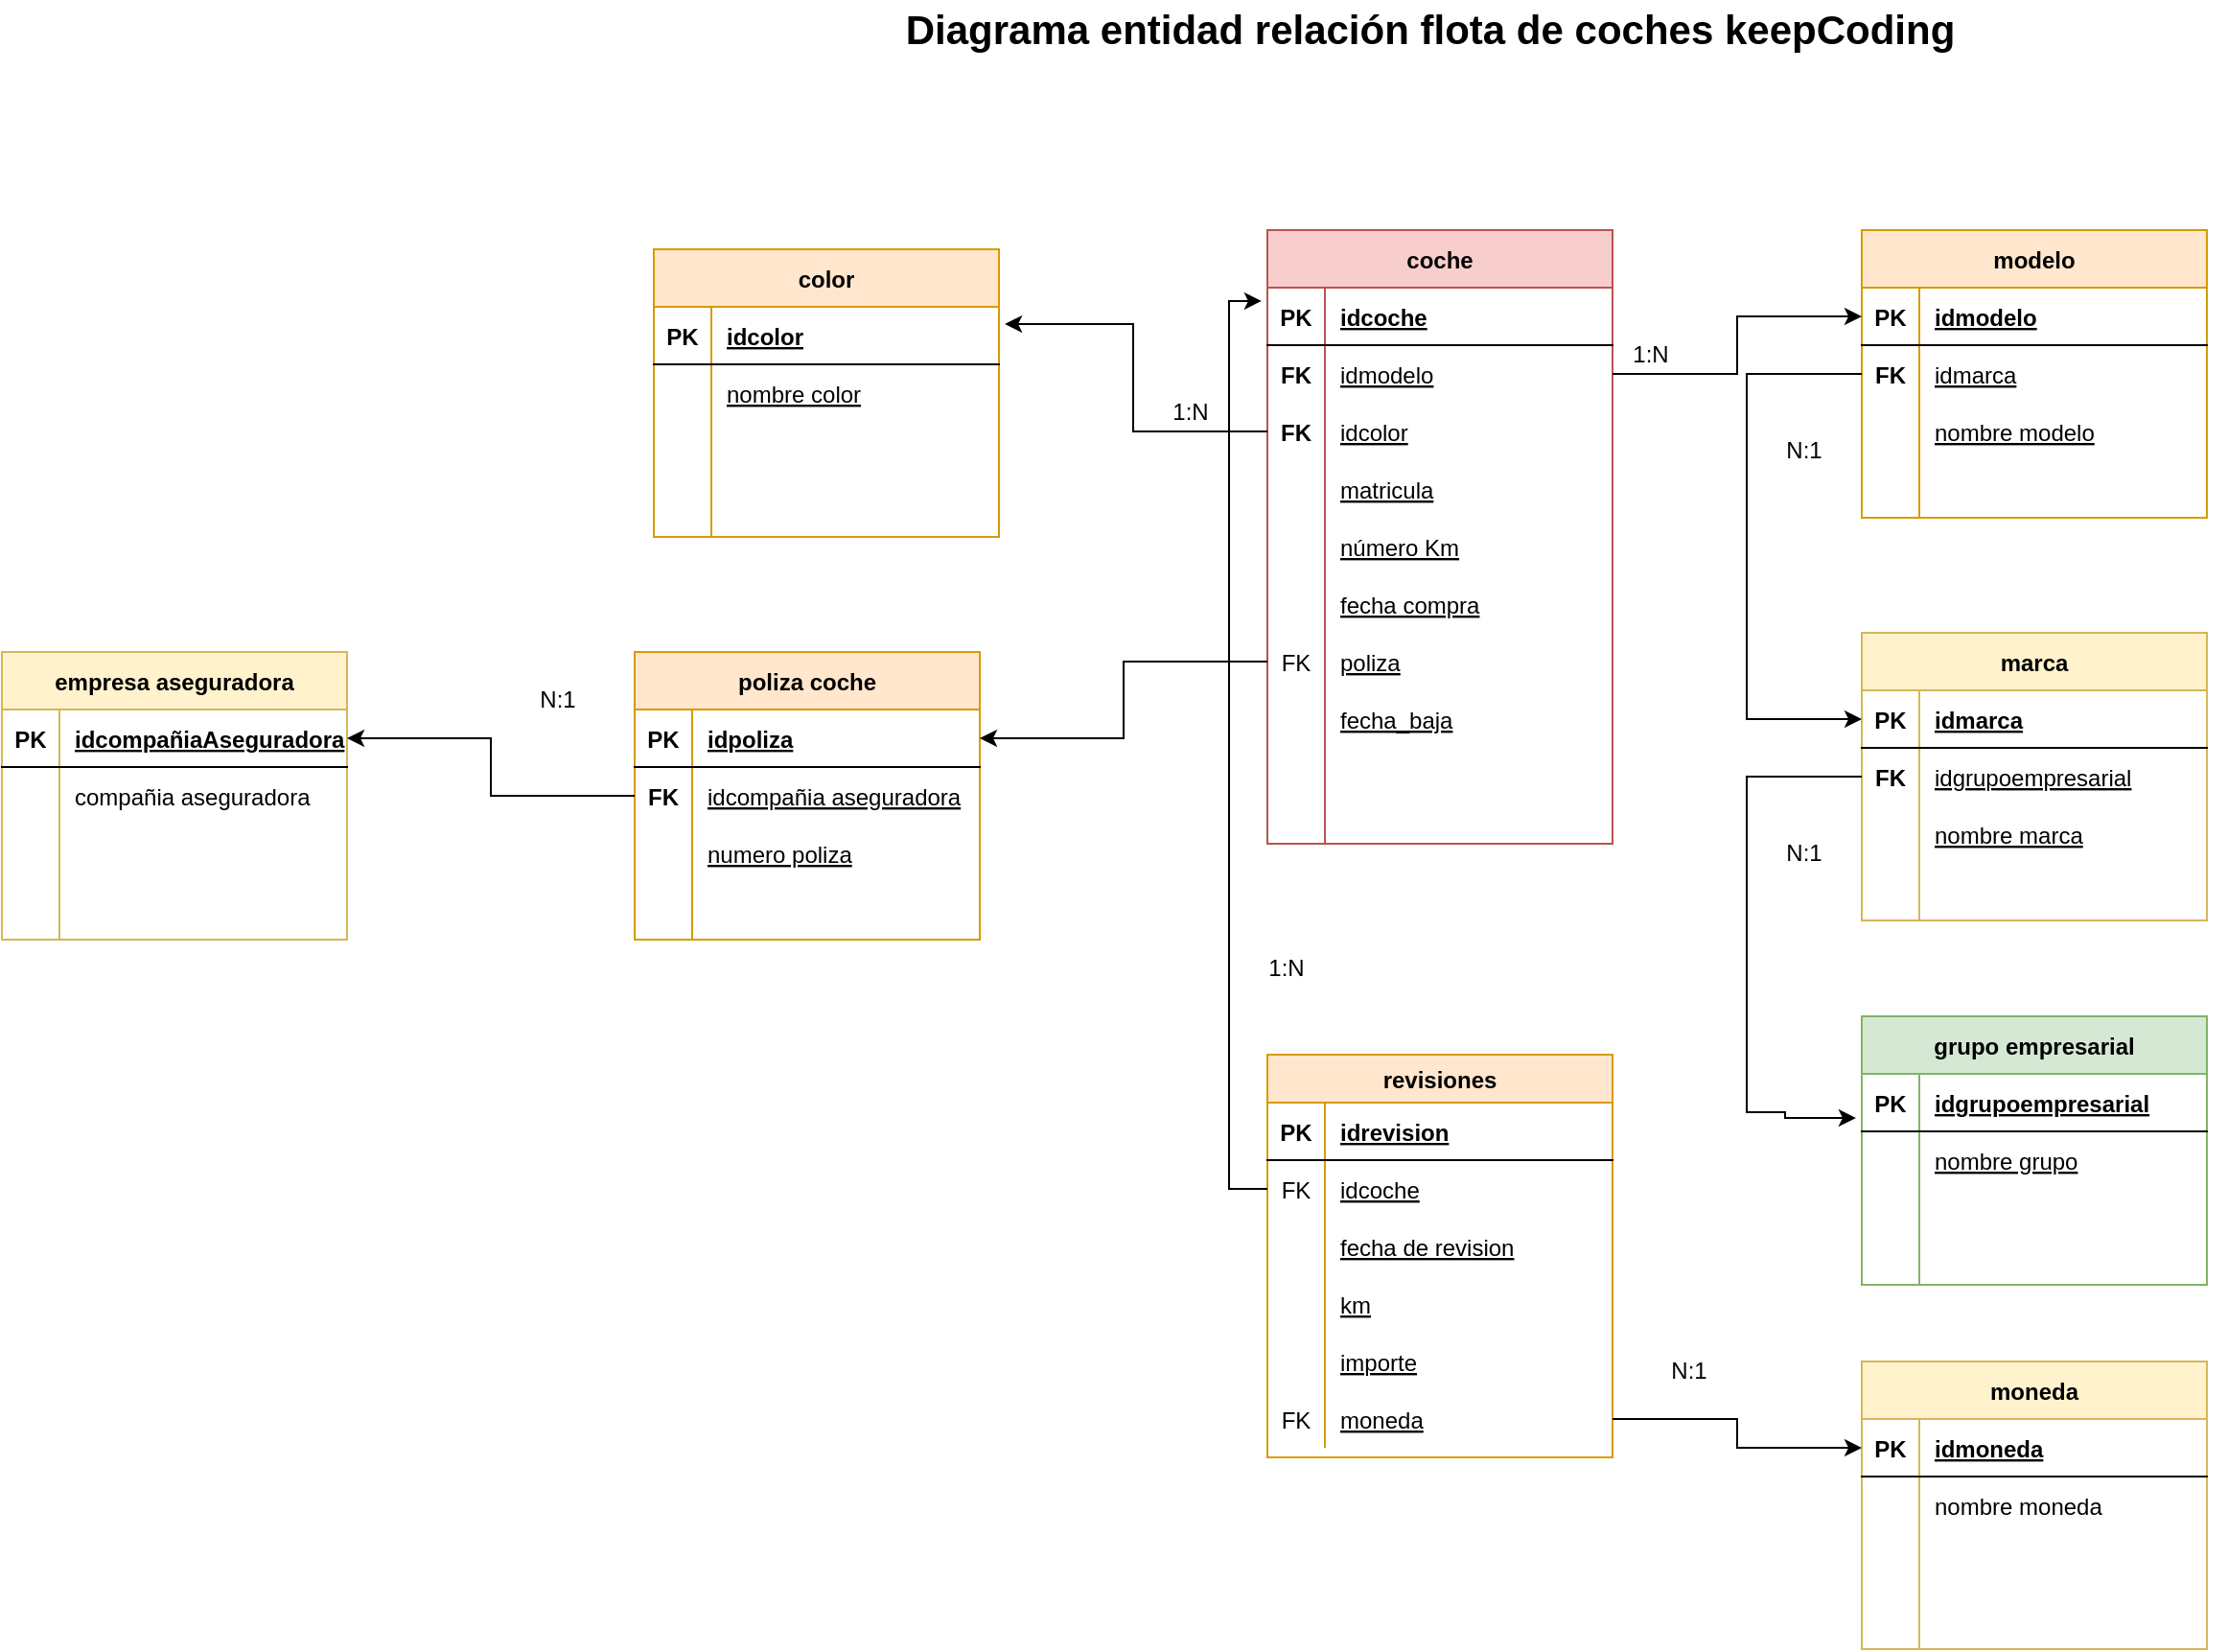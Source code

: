 <mxfile version="20.8.10" type="device"><diagram id="R2lEEEUBdFMjLlhIrx00" name="Page-1"><mxGraphModel dx="1804" dy="727" grid="1" gridSize="10" guides="1" tooltips="1" connect="1" arrows="1" fold="1" page="1" pageScale="1" pageWidth="850" pageHeight="1100" math="0" shadow="0" extFonts="Permanent Marker^https://fonts.googleapis.com/css?family=Permanent+Marker"><root><mxCell id="0"/><mxCell id="1" parent="0"/><mxCell id="H_8fQl9cEhCET1J8Y2cy-1" value="coche" style="shape=table;startSize=30;container=1;collapsible=1;childLayout=tableLayout;fixedRows=1;rowLines=0;fontStyle=1;align=center;resizeLast=1;fillColor=#f8cecc;strokeColor=#b85450;" parent="1" vertex="1"><mxGeometry x="190" y="310" width="180" height="320" as="geometry"/></mxCell><mxCell id="H_8fQl9cEhCET1J8Y2cy-2" value="" style="shape=tableRow;horizontal=0;startSize=0;swimlaneHead=0;swimlaneBody=0;fillColor=none;collapsible=0;dropTarget=0;points=[[0,0.5],[1,0.5]];portConstraint=eastwest;top=0;left=0;right=0;bottom=1;" parent="H_8fQl9cEhCET1J8Y2cy-1" vertex="1"><mxGeometry y="30" width="180" height="30" as="geometry"/></mxCell><mxCell id="H_8fQl9cEhCET1J8Y2cy-3" value="PK" style="shape=partialRectangle;connectable=0;fillColor=none;top=0;left=0;bottom=0;right=0;fontStyle=1;overflow=hidden;" parent="H_8fQl9cEhCET1J8Y2cy-2" vertex="1"><mxGeometry width="30" height="30" as="geometry"><mxRectangle width="30" height="30" as="alternateBounds"/></mxGeometry></mxCell><mxCell id="H_8fQl9cEhCET1J8Y2cy-4" value="idcoche" style="shape=partialRectangle;connectable=0;fillColor=none;top=0;left=0;bottom=0;right=0;align=left;spacingLeft=6;fontStyle=5;overflow=hidden;" parent="H_8fQl9cEhCET1J8Y2cy-2" vertex="1"><mxGeometry x="30" width="150" height="30" as="geometry"><mxRectangle width="150" height="30" as="alternateBounds"/></mxGeometry></mxCell><mxCell id="H_8fQl9cEhCET1J8Y2cy-5" value="" style="shape=tableRow;horizontal=0;startSize=0;swimlaneHead=0;swimlaneBody=0;fillColor=none;collapsible=0;dropTarget=0;points=[[0,0.5],[1,0.5]];portConstraint=eastwest;top=0;left=0;right=0;bottom=0;" parent="H_8fQl9cEhCET1J8Y2cy-1" vertex="1"><mxGeometry y="60" width="180" height="30" as="geometry"/></mxCell><mxCell id="H_8fQl9cEhCET1J8Y2cy-6" value="FK" style="shape=partialRectangle;connectable=0;fillColor=none;top=0;left=0;bottom=0;right=0;editable=1;overflow=hidden;fontStyle=1" parent="H_8fQl9cEhCET1J8Y2cy-5" vertex="1"><mxGeometry width="30" height="30" as="geometry"><mxRectangle width="30" height="30" as="alternateBounds"/></mxGeometry></mxCell><mxCell id="H_8fQl9cEhCET1J8Y2cy-7" value="idmodelo" style="shape=partialRectangle;connectable=0;fillColor=none;top=0;left=0;bottom=0;right=0;align=left;spacingLeft=6;overflow=hidden;fontStyle=4" parent="H_8fQl9cEhCET1J8Y2cy-5" vertex="1"><mxGeometry x="30" width="150" height="30" as="geometry"><mxRectangle width="150" height="30" as="alternateBounds"/></mxGeometry></mxCell><mxCell id="H_8fQl9cEhCET1J8Y2cy-8" value="" style="shape=tableRow;horizontal=0;startSize=0;swimlaneHead=0;swimlaneBody=0;fillColor=none;collapsible=0;dropTarget=0;points=[[0,0.5],[1,0.5]];portConstraint=eastwest;top=0;left=0;right=0;bottom=0;" parent="H_8fQl9cEhCET1J8Y2cy-1" vertex="1"><mxGeometry y="90" width="180" height="30" as="geometry"/></mxCell><mxCell id="H_8fQl9cEhCET1J8Y2cy-9" value="FK" style="shape=partialRectangle;connectable=0;fillColor=none;top=0;left=0;bottom=0;right=0;editable=1;overflow=hidden;fontStyle=1" parent="H_8fQl9cEhCET1J8Y2cy-8" vertex="1"><mxGeometry width="30" height="30" as="geometry"><mxRectangle width="30" height="30" as="alternateBounds"/></mxGeometry></mxCell><mxCell id="H_8fQl9cEhCET1J8Y2cy-10" value="idcolor" style="shape=partialRectangle;connectable=0;fillColor=none;top=0;left=0;bottom=0;right=0;align=left;spacingLeft=6;overflow=hidden;fontStyle=4" parent="H_8fQl9cEhCET1J8Y2cy-8" vertex="1"><mxGeometry x="30" width="150" height="30" as="geometry"><mxRectangle width="150" height="30" as="alternateBounds"/></mxGeometry></mxCell><mxCell id="H_8fQl9cEhCET1J8Y2cy-11" value="" style="shape=tableRow;horizontal=0;startSize=0;swimlaneHead=0;swimlaneBody=0;fillColor=none;collapsible=0;dropTarget=0;points=[[0,0.5],[1,0.5]];portConstraint=eastwest;top=0;left=0;right=0;bottom=0;" parent="H_8fQl9cEhCET1J8Y2cy-1" vertex="1"><mxGeometry y="120" width="180" height="30" as="geometry"/></mxCell><mxCell id="H_8fQl9cEhCET1J8Y2cy-12" value="" style="shape=partialRectangle;connectable=0;fillColor=none;top=0;left=0;bottom=0;right=0;editable=1;overflow=hidden;" parent="H_8fQl9cEhCET1J8Y2cy-11" vertex="1"><mxGeometry width="30" height="30" as="geometry"><mxRectangle width="30" height="30" as="alternateBounds"/></mxGeometry></mxCell><mxCell id="H_8fQl9cEhCET1J8Y2cy-13" value="matricula" style="shape=partialRectangle;connectable=0;fillColor=none;top=0;left=0;bottom=0;right=0;align=left;spacingLeft=6;overflow=hidden;fontStyle=4" parent="H_8fQl9cEhCET1J8Y2cy-11" vertex="1"><mxGeometry x="30" width="150" height="30" as="geometry"><mxRectangle width="150" height="30" as="alternateBounds"/></mxGeometry></mxCell><mxCell id="H_8fQl9cEhCET1J8Y2cy-14" value="" style="shape=tableRow;horizontal=0;startSize=0;swimlaneHead=0;swimlaneBody=0;fillColor=none;collapsible=0;dropTarget=0;points=[[0,0.5],[1,0.5]];portConstraint=eastwest;top=0;left=0;right=0;bottom=0;" parent="H_8fQl9cEhCET1J8Y2cy-1" vertex="1"><mxGeometry y="150" width="180" height="30" as="geometry"/></mxCell><mxCell id="H_8fQl9cEhCET1J8Y2cy-15" value="" style="shape=partialRectangle;connectable=0;fillColor=none;top=0;left=0;bottom=0;right=0;editable=1;overflow=hidden;fontStyle=1" parent="H_8fQl9cEhCET1J8Y2cy-14" vertex="1"><mxGeometry width="30" height="30" as="geometry"><mxRectangle width="30" height="30" as="alternateBounds"/></mxGeometry></mxCell><mxCell id="H_8fQl9cEhCET1J8Y2cy-16" value="número Km" style="shape=partialRectangle;connectable=0;fillColor=none;top=0;left=0;bottom=0;right=0;align=left;spacingLeft=6;overflow=hidden;fontStyle=4" parent="H_8fQl9cEhCET1J8Y2cy-14" vertex="1"><mxGeometry x="30" width="150" height="30" as="geometry"><mxRectangle width="150" height="30" as="alternateBounds"/></mxGeometry></mxCell><mxCell id="H_8fQl9cEhCET1J8Y2cy-17" value="" style="shape=tableRow;horizontal=0;startSize=0;swimlaneHead=0;swimlaneBody=0;fillColor=none;collapsible=0;dropTarget=0;points=[[0,0.5],[1,0.5]];portConstraint=eastwest;top=0;left=0;right=0;bottom=0;" parent="H_8fQl9cEhCET1J8Y2cy-1" vertex="1"><mxGeometry y="180" width="180" height="30" as="geometry"/></mxCell><mxCell id="H_8fQl9cEhCET1J8Y2cy-18" value="" style="shape=partialRectangle;connectable=0;fillColor=none;top=0;left=0;bottom=0;right=0;editable=1;overflow=hidden;fontStyle=1" parent="H_8fQl9cEhCET1J8Y2cy-17" vertex="1"><mxGeometry width="30" height="30" as="geometry"><mxRectangle width="30" height="30" as="alternateBounds"/></mxGeometry></mxCell><mxCell id="H_8fQl9cEhCET1J8Y2cy-19" value="fecha compra" style="shape=partialRectangle;connectable=0;fillColor=none;top=0;left=0;bottom=0;right=0;align=left;spacingLeft=6;overflow=hidden;fontStyle=4" parent="H_8fQl9cEhCET1J8Y2cy-17" vertex="1"><mxGeometry x="30" width="150" height="30" as="geometry"><mxRectangle width="150" height="30" as="alternateBounds"/></mxGeometry></mxCell><mxCell id="H_8fQl9cEhCET1J8Y2cy-20" value="" style="shape=tableRow;horizontal=0;startSize=0;swimlaneHead=0;swimlaneBody=0;fillColor=none;collapsible=0;dropTarget=0;points=[[0,0.5],[1,0.5]];portConstraint=eastwest;top=0;left=0;right=0;bottom=0;" parent="H_8fQl9cEhCET1J8Y2cy-1" vertex="1"><mxGeometry y="210" width="180" height="30" as="geometry"/></mxCell><mxCell id="H_8fQl9cEhCET1J8Y2cy-21" value="FK" style="shape=partialRectangle;connectable=0;fillColor=none;top=0;left=0;bottom=0;right=0;editable=1;overflow=hidden;" parent="H_8fQl9cEhCET1J8Y2cy-20" vertex="1"><mxGeometry width="30" height="30" as="geometry"><mxRectangle width="30" height="30" as="alternateBounds"/></mxGeometry></mxCell><mxCell id="H_8fQl9cEhCET1J8Y2cy-22" value="poliza" style="shape=partialRectangle;connectable=0;fillColor=none;top=0;left=0;bottom=0;right=0;align=left;spacingLeft=6;overflow=hidden;fontStyle=4" parent="H_8fQl9cEhCET1J8Y2cy-20" vertex="1"><mxGeometry x="30" width="150" height="30" as="geometry"><mxRectangle width="150" height="30" as="alternateBounds"/></mxGeometry></mxCell><mxCell id="H_8fQl9cEhCET1J8Y2cy-23" value="" style="shape=tableRow;horizontal=0;startSize=0;swimlaneHead=0;swimlaneBody=0;fillColor=none;collapsible=0;dropTarget=0;points=[[0,0.5],[1,0.5]];portConstraint=eastwest;top=0;left=0;right=0;bottom=0;" parent="H_8fQl9cEhCET1J8Y2cy-1" vertex="1"><mxGeometry y="240" width="180" height="30" as="geometry"/></mxCell><mxCell id="H_8fQl9cEhCET1J8Y2cy-24" value="" style="shape=partialRectangle;connectable=0;fillColor=none;top=0;left=0;bottom=0;right=0;editable=1;overflow=hidden;" parent="H_8fQl9cEhCET1J8Y2cy-23" vertex="1"><mxGeometry width="30" height="30" as="geometry"><mxRectangle width="30" height="30" as="alternateBounds"/></mxGeometry></mxCell><mxCell id="H_8fQl9cEhCET1J8Y2cy-25" value="fecha_baja" style="shape=partialRectangle;connectable=0;fillColor=none;top=0;left=0;bottom=0;right=0;align=left;spacingLeft=6;overflow=hidden;fontStyle=4" parent="H_8fQl9cEhCET1J8Y2cy-23" vertex="1"><mxGeometry x="30" width="150" height="30" as="geometry"><mxRectangle width="150" height="30" as="alternateBounds"/></mxGeometry></mxCell><mxCell id="H_8fQl9cEhCET1J8Y2cy-26" value="" style="shape=tableRow;horizontal=0;startSize=0;swimlaneHead=0;swimlaneBody=0;fillColor=none;collapsible=0;dropTarget=0;points=[[0,0.5],[1,0.5]];portConstraint=eastwest;top=0;left=0;right=0;bottom=0;" parent="H_8fQl9cEhCET1J8Y2cy-1" vertex="1"><mxGeometry y="270" width="180" height="30" as="geometry"/></mxCell><mxCell id="H_8fQl9cEhCET1J8Y2cy-27" value="" style="shape=partialRectangle;connectable=0;fillColor=none;top=0;left=0;bottom=0;right=0;editable=1;overflow=hidden;" parent="H_8fQl9cEhCET1J8Y2cy-26" vertex="1"><mxGeometry width="30" height="30" as="geometry"><mxRectangle width="30" height="30" as="alternateBounds"/></mxGeometry></mxCell><mxCell id="H_8fQl9cEhCET1J8Y2cy-28" value="" style="shape=partialRectangle;connectable=0;fillColor=none;top=0;left=0;bottom=0;right=0;align=left;spacingLeft=6;overflow=hidden;" parent="H_8fQl9cEhCET1J8Y2cy-26" vertex="1"><mxGeometry x="30" width="150" height="30" as="geometry"><mxRectangle width="150" height="30" as="alternateBounds"/></mxGeometry></mxCell><mxCell id="H_8fQl9cEhCET1J8Y2cy-29" value="" style="shape=tableRow;horizontal=0;startSize=0;swimlaneHead=0;swimlaneBody=0;fillColor=none;collapsible=0;dropTarget=0;points=[[0,0.5],[1,0.5]];portConstraint=eastwest;top=0;left=0;right=0;bottom=0;" parent="H_8fQl9cEhCET1J8Y2cy-1" vertex="1"><mxGeometry y="300" width="180" height="20" as="geometry"/></mxCell><mxCell id="H_8fQl9cEhCET1J8Y2cy-30" value="" style="shape=partialRectangle;connectable=0;fillColor=none;top=0;left=0;bottom=0;right=0;editable=1;overflow=hidden;" parent="H_8fQl9cEhCET1J8Y2cy-29" vertex="1"><mxGeometry width="30" height="20" as="geometry"><mxRectangle width="30" height="20" as="alternateBounds"/></mxGeometry></mxCell><mxCell id="H_8fQl9cEhCET1J8Y2cy-31" value="" style="shape=partialRectangle;connectable=0;fillColor=none;top=0;left=0;bottom=0;right=0;align=left;spacingLeft=6;overflow=hidden;" parent="H_8fQl9cEhCET1J8Y2cy-29" vertex="1"><mxGeometry x="30" width="150" height="20" as="geometry"><mxRectangle width="150" height="20" as="alternateBounds"/></mxGeometry></mxCell><mxCell id="H_8fQl9cEhCET1J8Y2cy-32" value="modelo" style="shape=table;startSize=30;container=1;collapsible=1;childLayout=tableLayout;fixedRows=1;rowLines=0;fontStyle=1;align=center;resizeLast=1;fillColor=#ffe6cc;strokeColor=#d79b00;" parent="1" vertex="1"><mxGeometry x="500" y="310" width="180" height="150" as="geometry"/></mxCell><mxCell id="H_8fQl9cEhCET1J8Y2cy-33" value="" style="shape=tableRow;horizontal=0;startSize=0;swimlaneHead=0;swimlaneBody=0;fillColor=none;collapsible=0;dropTarget=0;points=[[0,0.5],[1,0.5]];portConstraint=eastwest;top=0;left=0;right=0;bottom=1;" parent="H_8fQl9cEhCET1J8Y2cy-32" vertex="1"><mxGeometry y="30" width="180" height="30" as="geometry"/></mxCell><mxCell id="H_8fQl9cEhCET1J8Y2cy-34" value="PK" style="shape=partialRectangle;connectable=0;fillColor=none;top=0;left=0;bottom=0;right=0;fontStyle=1;overflow=hidden;" parent="H_8fQl9cEhCET1J8Y2cy-33" vertex="1"><mxGeometry width="30" height="30" as="geometry"><mxRectangle width="30" height="30" as="alternateBounds"/></mxGeometry></mxCell><mxCell id="H_8fQl9cEhCET1J8Y2cy-35" value="idmodelo" style="shape=partialRectangle;connectable=0;fillColor=none;top=0;left=0;bottom=0;right=0;align=left;spacingLeft=6;fontStyle=5;overflow=hidden;" parent="H_8fQl9cEhCET1J8Y2cy-33" vertex="1"><mxGeometry x="30" width="150" height="30" as="geometry"><mxRectangle width="150" height="30" as="alternateBounds"/></mxGeometry></mxCell><mxCell id="H_8fQl9cEhCET1J8Y2cy-36" value="" style="shape=tableRow;horizontal=0;startSize=0;swimlaneHead=0;swimlaneBody=0;fillColor=none;collapsible=0;dropTarget=0;points=[[0,0.5],[1,0.5]];portConstraint=eastwest;top=0;left=0;right=0;bottom=0;" parent="H_8fQl9cEhCET1J8Y2cy-32" vertex="1"><mxGeometry y="60" width="180" height="30" as="geometry"/></mxCell><mxCell id="H_8fQl9cEhCET1J8Y2cy-37" value="FK" style="shape=partialRectangle;connectable=0;fillColor=none;top=0;left=0;bottom=0;right=0;editable=1;overflow=hidden;fontStyle=1" parent="H_8fQl9cEhCET1J8Y2cy-36" vertex="1"><mxGeometry width="30" height="30" as="geometry"><mxRectangle width="30" height="30" as="alternateBounds"/></mxGeometry></mxCell><mxCell id="H_8fQl9cEhCET1J8Y2cy-38" value="idmarca" style="shape=partialRectangle;connectable=0;fillColor=none;top=0;left=0;bottom=0;right=0;align=left;spacingLeft=6;overflow=hidden;fontStyle=4" parent="H_8fQl9cEhCET1J8Y2cy-36" vertex="1"><mxGeometry x="30" width="150" height="30" as="geometry"><mxRectangle width="150" height="30" as="alternateBounds"/></mxGeometry></mxCell><mxCell id="H_8fQl9cEhCET1J8Y2cy-39" value="" style="shape=tableRow;horizontal=0;startSize=0;swimlaneHead=0;swimlaneBody=0;fillColor=none;collapsible=0;dropTarget=0;points=[[0,0.5],[1,0.5]];portConstraint=eastwest;top=0;left=0;right=0;bottom=0;" parent="H_8fQl9cEhCET1J8Y2cy-32" vertex="1"><mxGeometry y="90" width="180" height="30" as="geometry"/></mxCell><mxCell id="H_8fQl9cEhCET1J8Y2cy-40" value="" style="shape=partialRectangle;connectable=0;fillColor=none;top=0;left=0;bottom=0;right=0;editable=1;overflow=hidden;" parent="H_8fQl9cEhCET1J8Y2cy-39" vertex="1"><mxGeometry width="30" height="30" as="geometry"><mxRectangle width="30" height="30" as="alternateBounds"/></mxGeometry></mxCell><mxCell id="H_8fQl9cEhCET1J8Y2cy-41" value="nombre modelo" style="shape=partialRectangle;connectable=0;fillColor=none;top=0;left=0;bottom=0;right=0;align=left;spacingLeft=6;overflow=hidden;fontStyle=4" parent="H_8fQl9cEhCET1J8Y2cy-39" vertex="1"><mxGeometry x="30" width="150" height="30" as="geometry"><mxRectangle width="150" height="30" as="alternateBounds"/></mxGeometry></mxCell><mxCell id="H_8fQl9cEhCET1J8Y2cy-42" value="" style="shape=tableRow;horizontal=0;startSize=0;swimlaneHead=0;swimlaneBody=0;fillColor=none;collapsible=0;dropTarget=0;points=[[0,0.5],[1,0.5]];portConstraint=eastwest;top=0;left=0;right=0;bottom=0;" parent="H_8fQl9cEhCET1J8Y2cy-32" vertex="1"><mxGeometry y="120" width="180" height="30" as="geometry"/></mxCell><mxCell id="H_8fQl9cEhCET1J8Y2cy-43" value="" style="shape=partialRectangle;connectable=0;fillColor=none;top=0;left=0;bottom=0;right=0;editable=1;overflow=hidden;" parent="H_8fQl9cEhCET1J8Y2cy-42" vertex="1"><mxGeometry width="30" height="30" as="geometry"><mxRectangle width="30" height="30" as="alternateBounds"/></mxGeometry></mxCell><mxCell id="H_8fQl9cEhCET1J8Y2cy-44" value="" style="shape=partialRectangle;connectable=0;fillColor=none;top=0;left=0;bottom=0;right=0;align=left;spacingLeft=6;overflow=hidden;" parent="H_8fQl9cEhCET1J8Y2cy-42" vertex="1"><mxGeometry x="30" width="150" height="30" as="geometry"><mxRectangle width="150" height="30" as="alternateBounds"/></mxGeometry></mxCell><mxCell id="H_8fQl9cEhCET1J8Y2cy-45" style="edgeStyle=orthogonalEdgeStyle;rounded=0;orthogonalLoop=1;jettySize=auto;html=1;entryX=0;entryY=0.5;entryDx=0;entryDy=0;" parent="1" source="H_8fQl9cEhCET1J8Y2cy-5" target="H_8fQl9cEhCET1J8Y2cy-33" edge="1"><mxGeometry relative="1" as="geometry"/></mxCell><mxCell id="H_8fQl9cEhCET1J8Y2cy-46" value="color" style="shape=table;startSize=30;container=1;collapsible=1;childLayout=tableLayout;fixedRows=1;rowLines=0;fontStyle=1;align=center;resizeLast=1;fillColor=#ffe6cc;strokeColor=#d79b00;" parent="1" vertex="1"><mxGeometry x="-130" y="320" width="180" height="150" as="geometry"/></mxCell><mxCell id="H_8fQl9cEhCET1J8Y2cy-47" value="" style="shape=tableRow;horizontal=0;startSize=0;swimlaneHead=0;swimlaneBody=0;fillColor=none;collapsible=0;dropTarget=0;points=[[0,0.5],[1,0.5]];portConstraint=eastwest;top=0;left=0;right=0;bottom=1;" parent="H_8fQl9cEhCET1J8Y2cy-46" vertex="1"><mxGeometry y="30" width="180" height="30" as="geometry"/></mxCell><mxCell id="H_8fQl9cEhCET1J8Y2cy-48" value="PK" style="shape=partialRectangle;connectable=0;fillColor=none;top=0;left=0;bottom=0;right=0;fontStyle=1;overflow=hidden;" parent="H_8fQl9cEhCET1J8Y2cy-47" vertex="1"><mxGeometry width="30" height="30" as="geometry"><mxRectangle width="30" height="30" as="alternateBounds"/></mxGeometry></mxCell><mxCell id="H_8fQl9cEhCET1J8Y2cy-49" value="idcolor" style="shape=partialRectangle;connectable=0;fillColor=none;top=0;left=0;bottom=0;right=0;align=left;spacingLeft=6;fontStyle=5;overflow=hidden;" parent="H_8fQl9cEhCET1J8Y2cy-47" vertex="1"><mxGeometry x="30" width="150" height="30" as="geometry"><mxRectangle width="150" height="30" as="alternateBounds"/></mxGeometry></mxCell><mxCell id="H_8fQl9cEhCET1J8Y2cy-50" value="" style="shape=tableRow;horizontal=0;startSize=0;swimlaneHead=0;swimlaneBody=0;fillColor=none;collapsible=0;dropTarget=0;points=[[0,0.5],[1,0.5]];portConstraint=eastwest;top=0;left=0;right=0;bottom=0;" parent="H_8fQl9cEhCET1J8Y2cy-46" vertex="1"><mxGeometry y="60" width="180" height="30" as="geometry"/></mxCell><mxCell id="H_8fQl9cEhCET1J8Y2cy-51" value="" style="shape=partialRectangle;connectable=0;fillColor=none;top=0;left=0;bottom=0;right=0;editable=1;overflow=hidden;" parent="H_8fQl9cEhCET1J8Y2cy-50" vertex="1"><mxGeometry width="30" height="30" as="geometry"><mxRectangle width="30" height="30" as="alternateBounds"/></mxGeometry></mxCell><mxCell id="H_8fQl9cEhCET1J8Y2cy-52" value="nombre color" style="shape=partialRectangle;connectable=0;fillColor=none;top=0;left=0;bottom=0;right=0;align=left;spacingLeft=6;overflow=hidden;fontStyle=4" parent="H_8fQl9cEhCET1J8Y2cy-50" vertex="1"><mxGeometry x="30" width="150" height="30" as="geometry"><mxRectangle width="150" height="30" as="alternateBounds"/></mxGeometry></mxCell><mxCell id="H_8fQl9cEhCET1J8Y2cy-53" value="" style="shape=tableRow;horizontal=0;startSize=0;swimlaneHead=0;swimlaneBody=0;fillColor=none;collapsible=0;dropTarget=0;points=[[0,0.5],[1,0.5]];portConstraint=eastwest;top=0;left=0;right=0;bottom=0;" parent="H_8fQl9cEhCET1J8Y2cy-46" vertex="1"><mxGeometry y="90" width="180" height="30" as="geometry"/></mxCell><mxCell id="H_8fQl9cEhCET1J8Y2cy-54" value="" style="shape=partialRectangle;connectable=0;fillColor=none;top=0;left=0;bottom=0;right=0;editable=1;overflow=hidden;" parent="H_8fQl9cEhCET1J8Y2cy-53" vertex="1"><mxGeometry width="30" height="30" as="geometry"><mxRectangle width="30" height="30" as="alternateBounds"/></mxGeometry></mxCell><mxCell id="H_8fQl9cEhCET1J8Y2cy-55" value="" style="shape=partialRectangle;connectable=0;fillColor=none;top=0;left=0;bottom=0;right=0;align=left;spacingLeft=6;overflow=hidden;" parent="H_8fQl9cEhCET1J8Y2cy-53" vertex="1"><mxGeometry x="30" width="150" height="30" as="geometry"><mxRectangle width="150" height="30" as="alternateBounds"/></mxGeometry></mxCell><mxCell id="H_8fQl9cEhCET1J8Y2cy-56" value="" style="shape=tableRow;horizontal=0;startSize=0;swimlaneHead=0;swimlaneBody=0;fillColor=none;collapsible=0;dropTarget=0;points=[[0,0.5],[1,0.5]];portConstraint=eastwest;top=0;left=0;right=0;bottom=0;" parent="H_8fQl9cEhCET1J8Y2cy-46" vertex="1"><mxGeometry y="120" width="180" height="30" as="geometry"/></mxCell><mxCell id="H_8fQl9cEhCET1J8Y2cy-57" value="" style="shape=partialRectangle;connectable=0;fillColor=none;top=0;left=0;bottom=0;right=0;editable=1;overflow=hidden;" parent="H_8fQl9cEhCET1J8Y2cy-56" vertex="1"><mxGeometry width="30" height="30" as="geometry"><mxRectangle width="30" height="30" as="alternateBounds"/></mxGeometry></mxCell><mxCell id="H_8fQl9cEhCET1J8Y2cy-58" value="" style="shape=partialRectangle;connectable=0;fillColor=none;top=0;left=0;bottom=0;right=0;align=left;spacingLeft=6;overflow=hidden;" parent="H_8fQl9cEhCET1J8Y2cy-56" vertex="1"><mxGeometry x="30" width="150" height="30" as="geometry"><mxRectangle width="150" height="30" as="alternateBounds"/></mxGeometry></mxCell><mxCell id="H_8fQl9cEhCET1J8Y2cy-60" value="marca" style="shape=table;startSize=30;container=1;collapsible=1;childLayout=tableLayout;fixedRows=1;rowLines=0;fontStyle=1;align=center;resizeLast=1;fillColor=#fff2cc;strokeColor=#d6b656;" parent="1" vertex="1"><mxGeometry x="500" y="520" width="180" height="150" as="geometry"/></mxCell><mxCell id="H_8fQl9cEhCET1J8Y2cy-61" value="" style="shape=tableRow;horizontal=0;startSize=0;swimlaneHead=0;swimlaneBody=0;fillColor=none;collapsible=0;dropTarget=0;points=[[0,0.5],[1,0.5]];portConstraint=eastwest;top=0;left=0;right=0;bottom=1;" parent="H_8fQl9cEhCET1J8Y2cy-60" vertex="1"><mxGeometry y="30" width="180" height="30" as="geometry"/></mxCell><mxCell id="H_8fQl9cEhCET1J8Y2cy-62" value="PK" style="shape=partialRectangle;connectable=0;fillColor=none;top=0;left=0;bottom=0;right=0;fontStyle=1;overflow=hidden;" parent="H_8fQl9cEhCET1J8Y2cy-61" vertex="1"><mxGeometry width="30" height="30" as="geometry"><mxRectangle width="30" height="30" as="alternateBounds"/></mxGeometry></mxCell><mxCell id="H_8fQl9cEhCET1J8Y2cy-63" value="idmarca" style="shape=partialRectangle;connectable=0;fillColor=none;top=0;left=0;bottom=0;right=0;align=left;spacingLeft=6;fontStyle=5;overflow=hidden;" parent="H_8fQl9cEhCET1J8Y2cy-61" vertex="1"><mxGeometry x="30" width="150" height="30" as="geometry"><mxRectangle width="150" height="30" as="alternateBounds"/></mxGeometry></mxCell><mxCell id="H_8fQl9cEhCET1J8Y2cy-64" value="" style="shape=tableRow;horizontal=0;startSize=0;swimlaneHead=0;swimlaneBody=0;fillColor=none;collapsible=0;dropTarget=0;points=[[0,0.5],[1,0.5]];portConstraint=eastwest;top=0;left=0;right=0;bottom=0;" parent="H_8fQl9cEhCET1J8Y2cy-60" vertex="1"><mxGeometry y="60" width="180" height="30" as="geometry"/></mxCell><mxCell id="H_8fQl9cEhCET1J8Y2cy-65" value="FK" style="shape=partialRectangle;connectable=0;fillColor=none;top=0;left=0;bottom=0;right=0;editable=1;overflow=hidden;fontStyle=1" parent="H_8fQl9cEhCET1J8Y2cy-64" vertex="1"><mxGeometry width="30" height="30" as="geometry"><mxRectangle width="30" height="30" as="alternateBounds"/></mxGeometry></mxCell><mxCell id="H_8fQl9cEhCET1J8Y2cy-66" value="idgrupoempresarial" style="shape=partialRectangle;connectable=0;fillColor=none;top=0;left=0;bottom=0;right=0;align=left;spacingLeft=6;overflow=hidden;fontStyle=4" parent="H_8fQl9cEhCET1J8Y2cy-64" vertex="1"><mxGeometry x="30" width="150" height="30" as="geometry"><mxRectangle width="150" height="30" as="alternateBounds"/></mxGeometry></mxCell><mxCell id="H_8fQl9cEhCET1J8Y2cy-67" value="" style="shape=tableRow;horizontal=0;startSize=0;swimlaneHead=0;swimlaneBody=0;fillColor=none;collapsible=0;dropTarget=0;points=[[0,0.5],[1,0.5]];portConstraint=eastwest;top=0;left=0;right=0;bottom=0;" parent="H_8fQl9cEhCET1J8Y2cy-60" vertex="1"><mxGeometry y="90" width="180" height="30" as="geometry"/></mxCell><mxCell id="H_8fQl9cEhCET1J8Y2cy-68" value="" style="shape=partialRectangle;connectable=0;fillColor=none;top=0;left=0;bottom=0;right=0;editable=1;overflow=hidden;" parent="H_8fQl9cEhCET1J8Y2cy-67" vertex="1"><mxGeometry width="30" height="30" as="geometry"><mxRectangle width="30" height="30" as="alternateBounds"/></mxGeometry></mxCell><mxCell id="H_8fQl9cEhCET1J8Y2cy-69" value="nombre marca" style="shape=partialRectangle;connectable=0;fillColor=none;top=0;left=0;bottom=0;right=0;align=left;spacingLeft=6;overflow=hidden;fontStyle=4" parent="H_8fQl9cEhCET1J8Y2cy-67" vertex="1"><mxGeometry x="30" width="150" height="30" as="geometry"><mxRectangle width="150" height="30" as="alternateBounds"/></mxGeometry></mxCell><mxCell id="H_8fQl9cEhCET1J8Y2cy-70" value="" style="shape=tableRow;horizontal=0;startSize=0;swimlaneHead=0;swimlaneBody=0;fillColor=none;collapsible=0;dropTarget=0;points=[[0,0.5],[1,0.5]];portConstraint=eastwest;top=0;left=0;right=0;bottom=0;" parent="H_8fQl9cEhCET1J8Y2cy-60" vertex="1"><mxGeometry y="120" width="180" height="30" as="geometry"/></mxCell><mxCell id="H_8fQl9cEhCET1J8Y2cy-71" value="" style="shape=partialRectangle;connectable=0;fillColor=none;top=0;left=0;bottom=0;right=0;editable=1;overflow=hidden;" parent="H_8fQl9cEhCET1J8Y2cy-70" vertex="1"><mxGeometry width="30" height="30" as="geometry"><mxRectangle width="30" height="30" as="alternateBounds"/></mxGeometry></mxCell><mxCell id="H_8fQl9cEhCET1J8Y2cy-72" value="" style="shape=partialRectangle;connectable=0;fillColor=none;top=0;left=0;bottom=0;right=0;align=left;spacingLeft=6;overflow=hidden;" parent="H_8fQl9cEhCET1J8Y2cy-70" vertex="1"><mxGeometry x="30" width="150" height="30" as="geometry"><mxRectangle width="150" height="30" as="alternateBounds"/></mxGeometry></mxCell><mxCell id="H_8fQl9cEhCET1J8Y2cy-73" value="grupo empresarial" style="shape=table;startSize=30;container=1;collapsible=1;childLayout=tableLayout;fixedRows=1;rowLines=0;fontStyle=1;align=center;resizeLast=1;fillColor=#d5e8d4;strokeColor=#82b366;" parent="1" vertex="1"><mxGeometry x="500" y="720" width="180" height="140" as="geometry"/></mxCell><mxCell id="H_8fQl9cEhCET1J8Y2cy-74" value="" style="shape=tableRow;horizontal=0;startSize=0;swimlaneHead=0;swimlaneBody=0;fillColor=none;collapsible=0;dropTarget=0;points=[[0,0.5],[1,0.5]];portConstraint=eastwest;top=0;left=0;right=0;bottom=1;" parent="H_8fQl9cEhCET1J8Y2cy-73" vertex="1"><mxGeometry y="30" width="180" height="30" as="geometry"/></mxCell><mxCell id="H_8fQl9cEhCET1J8Y2cy-75" value="PK" style="shape=partialRectangle;connectable=0;fillColor=none;top=0;left=0;bottom=0;right=0;fontStyle=1;overflow=hidden;" parent="H_8fQl9cEhCET1J8Y2cy-74" vertex="1"><mxGeometry width="30" height="30" as="geometry"><mxRectangle width="30" height="30" as="alternateBounds"/></mxGeometry></mxCell><mxCell id="H_8fQl9cEhCET1J8Y2cy-76" value="idgrupoempresarial" style="shape=partialRectangle;connectable=0;fillColor=none;top=0;left=0;bottom=0;right=0;align=left;spacingLeft=6;fontStyle=5;overflow=hidden;" parent="H_8fQl9cEhCET1J8Y2cy-74" vertex="1"><mxGeometry x="30" width="150" height="30" as="geometry"><mxRectangle width="150" height="30" as="alternateBounds"/></mxGeometry></mxCell><mxCell id="H_8fQl9cEhCET1J8Y2cy-77" value="" style="shape=tableRow;horizontal=0;startSize=0;swimlaneHead=0;swimlaneBody=0;fillColor=none;collapsible=0;dropTarget=0;points=[[0,0.5],[1,0.5]];portConstraint=eastwest;top=0;left=0;right=0;bottom=0;" parent="H_8fQl9cEhCET1J8Y2cy-73" vertex="1"><mxGeometry y="60" width="180" height="30" as="geometry"/></mxCell><mxCell id="H_8fQl9cEhCET1J8Y2cy-78" value="" style="shape=partialRectangle;connectable=0;fillColor=none;top=0;left=0;bottom=0;right=0;editable=1;overflow=hidden;" parent="H_8fQl9cEhCET1J8Y2cy-77" vertex="1"><mxGeometry width="30" height="30" as="geometry"><mxRectangle width="30" height="30" as="alternateBounds"/></mxGeometry></mxCell><mxCell id="H_8fQl9cEhCET1J8Y2cy-79" value="nombre grupo" style="shape=partialRectangle;connectable=0;fillColor=none;top=0;left=0;bottom=0;right=0;align=left;spacingLeft=6;overflow=hidden;fontStyle=4" parent="H_8fQl9cEhCET1J8Y2cy-77" vertex="1"><mxGeometry x="30" width="150" height="30" as="geometry"><mxRectangle width="150" height="30" as="alternateBounds"/></mxGeometry></mxCell><mxCell id="H_8fQl9cEhCET1J8Y2cy-80" value="" style="shape=tableRow;horizontal=0;startSize=0;swimlaneHead=0;swimlaneBody=0;fillColor=none;collapsible=0;dropTarget=0;points=[[0,0.5],[1,0.5]];portConstraint=eastwest;top=0;left=0;right=0;bottom=0;" parent="H_8fQl9cEhCET1J8Y2cy-73" vertex="1"><mxGeometry y="90" width="180" height="30" as="geometry"/></mxCell><mxCell id="H_8fQl9cEhCET1J8Y2cy-81" value="" style="shape=partialRectangle;connectable=0;fillColor=none;top=0;left=0;bottom=0;right=0;editable=1;overflow=hidden;" parent="H_8fQl9cEhCET1J8Y2cy-80" vertex="1"><mxGeometry width="30" height="30" as="geometry"><mxRectangle width="30" height="30" as="alternateBounds"/></mxGeometry></mxCell><mxCell id="H_8fQl9cEhCET1J8Y2cy-82" value="" style="shape=partialRectangle;connectable=0;fillColor=none;top=0;left=0;bottom=0;right=0;align=left;spacingLeft=6;overflow=hidden;" parent="H_8fQl9cEhCET1J8Y2cy-80" vertex="1"><mxGeometry x="30" width="150" height="30" as="geometry"><mxRectangle width="150" height="30" as="alternateBounds"/></mxGeometry></mxCell><mxCell id="H_8fQl9cEhCET1J8Y2cy-83" value="" style="shape=tableRow;horizontal=0;startSize=0;swimlaneHead=0;swimlaneBody=0;fillColor=none;collapsible=0;dropTarget=0;points=[[0,0.5],[1,0.5]];portConstraint=eastwest;top=0;left=0;right=0;bottom=0;" parent="H_8fQl9cEhCET1J8Y2cy-73" vertex="1"><mxGeometry y="120" width="180" height="20" as="geometry"/></mxCell><mxCell id="H_8fQl9cEhCET1J8Y2cy-84" value="" style="shape=partialRectangle;connectable=0;fillColor=none;top=0;left=0;bottom=0;right=0;editable=1;overflow=hidden;" parent="H_8fQl9cEhCET1J8Y2cy-83" vertex="1"><mxGeometry width="30" height="20" as="geometry"><mxRectangle width="30" height="20" as="alternateBounds"/></mxGeometry></mxCell><mxCell id="H_8fQl9cEhCET1J8Y2cy-85" value="" style="shape=partialRectangle;connectable=0;fillColor=none;top=0;left=0;bottom=0;right=0;align=left;spacingLeft=6;overflow=hidden;" parent="H_8fQl9cEhCET1J8Y2cy-83" vertex="1"><mxGeometry x="30" width="150" height="20" as="geometry"><mxRectangle width="150" height="20" as="alternateBounds"/></mxGeometry></mxCell><mxCell id="H_8fQl9cEhCET1J8Y2cy-86" value="&lt;b&gt;&lt;font style=&quot;font-size: 21px;&quot;&gt;Diagrama entidad relación flota de coches keepCoding&lt;/font&gt;&lt;/b&gt;" style="text;html=1;strokeColor=none;fillColor=none;align=center;verticalAlign=middle;whiteSpace=wrap;rounded=0;" parent="1" vertex="1"><mxGeometry x="-140" y="190" width="830" height="30" as="geometry"/></mxCell><mxCell id="H_8fQl9cEhCET1J8Y2cy-88" style="edgeStyle=orthogonalEdgeStyle;rounded=0;orthogonalLoop=1;jettySize=auto;html=1;entryX=0;entryY=0.5;entryDx=0;entryDy=0;fontSize=21;" parent="1" source="H_8fQl9cEhCET1J8Y2cy-36" target="H_8fQl9cEhCET1J8Y2cy-61" edge="1"><mxGeometry relative="1" as="geometry"><Array as="points"><mxPoint x="440" y="385"/><mxPoint x="440" y="565"/></Array></mxGeometry></mxCell><mxCell id="H_8fQl9cEhCET1J8Y2cy-89" style="edgeStyle=orthogonalEdgeStyle;rounded=0;orthogonalLoop=1;jettySize=auto;html=1;fontSize=21;entryX=-0.017;entryY=0.767;entryDx=0;entryDy=0;entryPerimeter=0;" parent="1" source="H_8fQl9cEhCET1J8Y2cy-64" target="H_8fQl9cEhCET1J8Y2cy-74" edge="1"><mxGeometry relative="1" as="geometry"><mxPoint x="460" y="770" as="targetPoint"/><Array as="points"><mxPoint x="440" y="595"/><mxPoint x="440" y="770"/><mxPoint x="460" y="770"/><mxPoint x="460" y="773"/></Array></mxGeometry></mxCell><mxCell id="H_8fQl9cEhCET1J8Y2cy-124" value="moneda" style="shape=table;startSize=30;container=1;collapsible=1;childLayout=tableLayout;fixedRows=1;rowLines=0;fontStyle=1;align=center;resizeLast=1;fontSize=12;fillColor=#fff2cc;strokeColor=#d6b656;" parent="1" vertex="1"><mxGeometry x="500" y="900" width="180" height="150" as="geometry"/></mxCell><mxCell id="H_8fQl9cEhCET1J8Y2cy-125" value="" style="shape=tableRow;horizontal=0;startSize=0;swimlaneHead=0;swimlaneBody=0;fillColor=none;collapsible=0;dropTarget=0;points=[[0,0.5],[1,0.5]];portConstraint=eastwest;top=0;left=0;right=0;bottom=1;fontSize=12;" parent="H_8fQl9cEhCET1J8Y2cy-124" vertex="1"><mxGeometry y="30" width="180" height="30" as="geometry"/></mxCell><mxCell id="H_8fQl9cEhCET1J8Y2cy-126" value="PK" style="shape=partialRectangle;connectable=0;fillColor=none;top=0;left=0;bottom=0;right=0;fontStyle=1;overflow=hidden;fontSize=12;" parent="H_8fQl9cEhCET1J8Y2cy-125" vertex="1"><mxGeometry width="30" height="30" as="geometry"><mxRectangle width="30" height="30" as="alternateBounds"/></mxGeometry></mxCell><mxCell id="H_8fQl9cEhCET1J8Y2cy-127" value="idmoneda" style="shape=partialRectangle;connectable=0;fillColor=none;top=0;left=0;bottom=0;right=0;align=left;spacingLeft=6;fontStyle=5;overflow=hidden;fontSize=12;" parent="H_8fQl9cEhCET1J8Y2cy-125" vertex="1"><mxGeometry x="30" width="150" height="30" as="geometry"><mxRectangle width="150" height="30" as="alternateBounds"/></mxGeometry></mxCell><mxCell id="H_8fQl9cEhCET1J8Y2cy-128" value="" style="shape=tableRow;horizontal=0;startSize=0;swimlaneHead=0;swimlaneBody=0;fillColor=none;collapsible=0;dropTarget=0;points=[[0,0.5],[1,0.5]];portConstraint=eastwest;top=0;left=0;right=0;bottom=0;fontSize=12;" parent="H_8fQl9cEhCET1J8Y2cy-124" vertex="1"><mxGeometry y="60" width="180" height="30" as="geometry"/></mxCell><mxCell id="H_8fQl9cEhCET1J8Y2cy-129" value="" style="shape=partialRectangle;connectable=0;fillColor=none;top=0;left=0;bottom=0;right=0;editable=1;overflow=hidden;fontSize=12;" parent="H_8fQl9cEhCET1J8Y2cy-128" vertex="1"><mxGeometry width="30" height="30" as="geometry"><mxRectangle width="30" height="30" as="alternateBounds"/></mxGeometry></mxCell><mxCell id="H_8fQl9cEhCET1J8Y2cy-130" value="nombre moneda" style="shape=partialRectangle;connectable=0;fillColor=none;top=0;left=0;bottom=0;right=0;align=left;spacingLeft=6;overflow=hidden;fontSize=12;fontStyle=0" parent="H_8fQl9cEhCET1J8Y2cy-128" vertex="1"><mxGeometry x="30" width="150" height="30" as="geometry"><mxRectangle width="150" height="30" as="alternateBounds"/></mxGeometry></mxCell><mxCell id="H_8fQl9cEhCET1J8Y2cy-131" value="" style="shape=tableRow;horizontal=0;startSize=0;swimlaneHead=0;swimlaneBody=0;fillColor=none;collapsible=0;dropTarget=0;points=[[0,0.5],[1,0.5]];portConstraint=eastwest;top=0;left=0;right=0;bottom=0;fontSize=12;" parent="H_8fQl9cEhCET1J8Y2cy-124" vertex="1"><mxGeometry y="90" width="180" height="30" as="geometry"/></mxCell><mxCell id="H_8fQl9cEhCET1J8Y2cy-132" value="" style="shape=partialRectangle;connectable=0;fillColor=none;top=0;left=0;bottom=0;right=0;editable=1;overflow=hidden;fontSize=12;" parent="H_8fQl9cEhCET1J8Y2cy-131" vertex="1"><mxGeometry width="30" height="30" as="geometry"><mxRectangle width="30" height="30" as="alternateBounds"/></mxGeometry></mxCell><mxCell id="H_8fQl9cEhCET1J8Y2cy-133" value="" style="shape=partialRectangle;connectable=0;fillColor=none;top=0;left=0;bottom=0;right=0;align=left;spacingLeft=6;overflow=hidden;fontSize=12;" parent="H_8fQl9cEhCET1J8Y2cy-131" vertex="1"><mxGeometry x="30" width="150" height="30" as="geometry"><mxRectangle width="150" height="30" as="alternateBounds"/></mxGeometry></mxCell><mxCell id="H_8fQl9cEhCET1J8Y2cy-134" value="" style="shape=tableRow;horizontal=0;startSize=0;swimlaneHead=0;swimlaneBody=0;fillColor=none;collapsible=0;dropTarget=0;points=[[0,0.5],[1,0.5]];portConstraint=eastwest;top=0;left=0;right=0;bottom=0;fontSize=12;" parent="H_8fQl9cEhCET1J8Y2cy-124" vertex="1"><mxGeometry y="120" width="180" height="30" as="geometry"/></mxCell><mxCell id="H_8fQl9cEhCET1J8Y2cy-135" value="" style="shape=partialRectangle;connectable=0;fillColor=none;top=0;left=0;bottom=0;right=0;editable=1;overflow=hidden;fontSize=12;" parent="H_8fQl9cEhCET1J8Y2cy-134" vertex="1"><mxGeometry width="30" height="30" as="geometry"><mxRectangle width="30" height="30" as="alternateBounds"/></mxGeometry></mxCell><mxCell id="H_8fQl9cEhCET1J8Y2cy-136" value="" style="shape=partialRectangle;connectable=0;fillColor=none;top=0;left=0;bottom=0;right=0;align=left;spacingLeft=6;overflow=hidden;fontSize=12;" parent="H_8fQl9cEhCET1J8Y2cy-134" vertex="1"><mxGeometry x="30" width="150" height="30" as="geometry"><mxRectangle width="150" height="30" as="alternateBounds"/></mxGeometry></mxCell><mxCell id="H_8fQl9cEhCET1J8Y2cy-138" value="poliza coche" style="shape=table;startSize=30;container=1;collapsible=1;childLayout=tableLayout;fixedRows=1;rowLines=0;fontStyle=1;align=center;resizeLast=1;fontSize=12;fillColor=#ffe6cc;strokeColor=#d79b00;" parent="1" vertex="1"><mxGeometry x="-140" y="530" width="180" height="150" as="geometry"/></mxCell><mxCell id="H_8fQl9cEhCET1J8Y2cy-139" value="" style="shape=tableRow;horizontal=0;startSize=0;swimlaneHead=0;swimlaneBody=0;fillColor=none;collapsible=0;dropTarget=0;points=[[0,0.5],[1,0.5]];portConstraint=eastwest;top=0;left=0;right=0;bottom=1;fontSize=12;" parent="H_8fQl9cEhCET1J8Y2cy-138" vertex="1"><mxGeometry y="30" width="180" height="30" as="geometry"/></mxCell><mxCell id="H_8fQl9cEhCET1J8Y2cy-140" value="PK" style="shape=partialRectangle;connectable=0;fillColor=none;top=0;left=0;bottom=0;right=0;fontStyle=1;overflow=hidden;fontSize=12;" parent="H_8fQl9cEhCET1J8Y2cy-139" vertex="1"><mxGeometry width="30" height="30" as="geometry"><mxRectangle width="30" height="30" as="alternateBounds"/></mxGeometry></mxCell><mxCell id="H_8fQl9cEhCET1J8Y2cy-141" value="idpoliza" style="shape=partialRectangle;connectable=0;fillColor=none;top=0;left=0;bottom=0;right=0;align=left;spacingLeft=6;fontStyle=5;overflow=hidden;fontSize=12;" parent="H_8fQl9cEhCET1J8Y2cy-139" vertex="1"><mxGeometry x="30" width="150" height="30" as="geometry"><mxRectangle width="150" height="30" as="alternateBounds"/></mxGeometry></mxCell><mxCell id="H_8fQl9cEhCET1J8Y2cy-142" value="" style="shape=tableRow;horizontal=0;startSize=0;swimlaneHead=0;swimlaneBody=0;fillColor=none;collapsible=0;dropTarget=0;points=[[0,0.5],[1,0.5]];portConstraint=eastwest;top=0;left=0;right=0;bottom=0;fontSize=12;" parent="H_8fQl9cEhCET1J8Y2cy-138" vertex="1"><mxGeometry y="60" width="180" height="30" as="geometry"/></mxCell><mxCell id="H_8fQl9cEhCET1J8Y2cy-143" value="FK" style="shape=partialRectangle;connectable=0;fillColor=none;top=0;left=0;bottom=0;right=0;editable=1;overflow=hidden;fontSize=12;fontStyle=1" parent="H_8fQl9cEhCET1J8Y2cy-142" vertex="1"><mxGeometry width="30" height="30" as="geometry"><mxRectangle width="30" height="30" as="alternateBounds"/></mxGeometry></mxCell><mxCell id="H_8fQl9cEhCET1J8Y2cy-144" value="idcompañia aseguradora" style="shape=partialRectangle;connectable=0;fillColor=none;top=0;left=0;bottom=0;right=0;align=left;spacingLeft=6;overflow=hidden;fontSize=12;fontStyle=4" parent="H_8fQl9cEhCET1J8Y2cy-142" vertex="1"><mxGeometry x="30" width="150" height="30" as="geometry"><mxRectangle width="150" height="30" as="alternateBounds"/></mxGeometry></mxCell><mxCell id="H_8fQl9cEhCET1J8Y2cy-145" value="" style="shape=tableRow;horizontal=0;startSize=0;swimlaneHead=0;swimlaneBody=0;fillColor=none;collapsible=0;dropTarget=0;points=[[0,0.5],[1,0.5]];portConstraint=eastwest;top=0;left=0;right=0;bottom=0;fontSize=12;" parent="H_8fQl9cEhCET1J8Y2cy-138" vertex="1"><mxGeometry y="90" width="180" height="30" as="geometry"/></mxCell><mxCell id="H_8fQl9cEhCET1J8Y2cy-146" value="" style="shape=partialRectangle;connectable=0;fillColor=none;top=0;left=0;bottom=0;right=0;editable=1;overflow=hidden;fontSize=12;fontStyle=5" parent="H_8fQl9cEhCET1J8Y2cy-145" vertex="1"><mxGeometry width="30" height="30" as="geometry"><mxRectangle width="30" height="30" as="alternateBounds"/></mxGeometry></mxCell><mxCell id="H_8fQl9cEhCET1J8Y2cy-147" value="numero poliza" style="shape=partialRectangle;connectable=0;fillColor=none;top=0;left=0;bottom=0;right=0;align=left;spacingLeft=6;overflow=hidden;fontSize=12;fontStyle=4" parent="H_8fQl9cEhCET1J8Y2cy-145" vertex="1"><mxGeometry x="30" width="150" height="30" as="geometry"><mxRectangle width="150" height="30" as="alternateBounds"/></mxGeometry></mxCell><mxCell id="H_8fQl9cEhCET1J8Y2cy-148" value="" style="shape=tableRow;horizontal=0;startSize=0;swimlaneHead=0;swimlaneBody=0;fillColor=none;collapsible=0;dropTarget=0;points=[[0,0.5],[1,0.5]];portConstraint=eastwest;top=0;left=0;right=0;bottom=0;fontSize=12;" parent="H_8fQl9cEhCET1J8Y2cy-138" vertex="1"><mxGeometry y="120" width="180" height="30" as="geometry"/></mxCell><mxCell id="H_8fQl9cEhCET1J8Y2cy-149" value="" style="shape=partialRectangle;connectable=0;fillColor=none;top=0;left=0;bottom=0;right=0;editable=1;overflow=hidden;fontSize=12;" parent="H_8fQl9cEhCET1J8Y2cy-148" vertex="1"><mxGeometry width="30" height="30" as="geometry"><mxRectangle width="30" height="30" as="alternateBounds"/></mxGeometry></mxCell><mxCell id="H_8fQl9cEhCET1J8Y2cy-150" value="" style="shape=partialRectangle;connectable=0;fillColor=none;top=0;left=0;bottom=0;right=0;align=left;spacingLeft=6;overflow=hidden;fontSize=12;fontStyle=4" parent="H_8fQl9cEhCET1J8Y2cy-148" vertex="1"><mxGeometry x="30" width="150" height="30" as="geometry"><mxRectangle width="150" height="30" as="alternateBounds"/></mxGeometry></mxCell><mxCell id="H_8fQl9cEhCET1J8Y2cy-152" value="empresa aseguradora" style="shape=table;startSize=30;container=1;collapsible=1;childLayout=tableLayout;fixedRows=1;rowLines=0;fontStyle=1;align=center;resizeLast=1;fontSize=12;fillColor=#fff2cc;strokeColor=#d6b656;" parent="1" vertex="1"><mxGeometry x="-470" y="530" width="180" height="150" as="geometry"/></mxCell><mxCell id="H_8fQl9cEhCET1J8Y2cy-153" value="" style="shape=tableRow;horizontal=0;startSize=0;swimlaneHead=0;swimlaneBody=0;fillColor=none;collapsible=0;dropTarget=0;points=[[0,0.5],[1,0.5]];portConstraint=eastwest;top=0;left=0;right=0;bottom=1;fontSize=12;" parent="H_8fQl9cEhCET1J8Y2cy-152" vertex="1"><mxGeometry y="30" width="180" height="30" as="geometry"/></mxCell><mxCell id="H_8fQl9cEhCET1J8Y2cy-154" value="PK" style="shape=partialRectangle;connectable=0;fillColor=none;top=0;left=0;bottom=0;right=0;fontStyle=1;overflow=hidden;fontSize=12;" parent="H_8fQl9cEhCET1J8Y2cy-153" vertex="1"><mxGeometry width="30" height="30" as="geometry"><mxRectangle width="30" height="30" as="alternateBounds"/></mxGeometry></mxCell><mxCell id="H_8fQl9cEhCET1J8Y2cy-155" value="idcompañiaAseguradora" style="shape=partialRectangle;connectable=0;fillColor=none;top=0;left=0;bottom=0;right=0;align=left;spacingLeft=6;fontStyle=5;overflow=hidden;fontSize=12;" parent="H_8fQl9cEhCET1J8Y2cy-153" vertex="1"><mxGeometry x="30" width="150" height="30" as="geometry"><mxRectangle width="150" height="30" as="alternateBounds"/></mxGeometry></mxCell><mxCell id="H_8fQl9cEhCET1J8Y2cy-156" value="" style="shape=tableRow;horizontal=0;startSize=0;swimlaneHead=0;swimlaneBody=0;fillColor=none;collapsible=0;dropTarget=0;points=[[0,0.5],[1,0.5]];portConstraint=eastwest;top=0;left=0;right=0;bottom=0;fontSize=12;" parent="H_8fQl9cEhCET1J8Y2cy-152" vertex="1"><mxGeometry y="60" width="180" height="30" as="geometry"/></mxCell><mxCell id="H_8fQl9cEhCET1J8Y2cy-157" value="" style="shape=partialRectangle;connectable=0;fillColor=none;top=0;left=0;bottom=0;right=0;editable=1;overflow=hidden;fontSize=12;" parent="H_8fQl9cEhCET1J8Y2cy-156" vertex="1"><mxGeometry width="30" height="30" as="geometry"><mxRectangle width="30" height="30" as="alternateBounds"/></mxGeometry></mxCell><mxCell id="H_8fQl9cEhCET1J8Y2cy-158" value="compañia aseguradora" style="shape=partialRectangle;connectable=0;fillColor=none;top=0;left=0;bottom=0;right=0;align=left;spacingLeft=6;overflow=hidden;fontSize=12;fontStyle=0" parent="H_8fQl9cEhCET1J8Y2cy-156" vertex="1"><mxGeometry x="30" width="150" height="30" as="geometry"><mxRectangle width="150" height="30" as="alternateBounds"/></mxGeometry></mxCell><mxCell id="H_8fQl9cEhCET1J8Y2cy-159" value="" style="shape=tableRow;horizontal=0;startSize=0;swimlaneHead=0;swimlaneBody=0;fillColor=none;collapsible=0;dropTarget=0;points=[[0,0.5],[1,0.5]];portConstraint=eastwest;top=0;left=0;right=0;bottom=0;fontSize=12;" parent="H_8fQl9cEhCET1J8Y2cy-152" vertex="1"><mxGeometry y="90" width="180" height="30" as="geometry"/></mxCell><mxCell id="H_8fQl9cEhCET1J8Y2cy-160" value="" style="shape=partialRectangle;connectable=0;fillColor=none;top=0;left=0;bottom=0;right=0;editable=1;overflow=hidden;fontSize=12;" parent="H_8fQl9cEhCET1J8Y2cy-159" vertex="1"><mxGeometry width="30" height="30" as="geometry"><mxRectangle width="30" height="30" as="alternateBounds"/></mxGeometry></mxCell><mxCell id="H_8fQl9cEhCET1J8Y2cy-161" value="" style="shape=partialRectangle;connectable=0;fillColor=none;top=0;left=0;bottom=0;right=0;align=left;spacingLeft=6;overflow=hidden;fontSize=12;" parent="H_8fQl9cEhCET1J8Y2cy-159" vertex="1"><mxGeometry x="30" width="150" height="30" as="geometry"><mxRectangle width="150" height="30" as="alternateBounds"/></mxGeometry></mxCell><mxCell id="H_8fQl9cEhCET1J8Y2cy-162" value="" style="shape=tableRow;horizontal=0;startSize=0;swimlaneHead=0;swimlaneBody=0;fillColor=none;collapsible=0;dropTarget=0;points=[[0,0.5],[1,0.5]];portConstraint=eastwest;top=0;left=0;right=0;bottom=0;fontSize=12;" parent="H_8fQl9cEhCET1J8Y2cy-152" vertex="1"><mxGeometry y="120" width="180" height="30" as="geometry"/></mxCell><mxCell id="H_8fQl9cEhCET1J8Y2cy-163" value="" style="shape=partialRectangle;connectable=0;fillColor=none;top=0;left=0;bottom=0;right=0;editable=1;overflow=hidden;fontSize=12;" parent="H_8fQl9cEhCET1J8Y2cy-162" vertex="1"><mxGeometry width="30" height="30" as="geometry"><mxRectangle width="30" height="30" as="alternateBounds"/></mxGeometry></mxCell><mxCell id="H_8fQl9cEhCET1J8Y2cy-164" value="" style="shape=partialRectangle;connectable=0;fillColor=none;top=0;left=0;bottom=0;right=0;align=left;spacingLeft=6;overflow=hidden;fontSize=12;" parent="H_8fQl9cEhCET1J8Y2cy-162" vertex="1"><mxGeometry x="30" width="150" height="30" as="geometry"><mxRectangle width="150" height="30" as="alternateBounds"/></mxGeometry></mxCell><mxCell id="H_8fQl9cEhCET1J8Y2cy-166" style="edgeStyle=orthogonalEdgeStyle;rounded=0;orthogonalLoop=1;jettySize=auto;html=1;exitX=0;exitY=0.5;exitDx=0;exitDy=0;entryX=1.017;entryY=0.3;entryDx=0;entryDy=0;entryPerimeter=0;fontSize=12;" parent="1" source="H_8fQl9cEhCET1J8Y2cy-8" target="H_8fQl9cEhCET1J8Y2cy-47" edge="1"><mxGeometry relative="1" as="geometry"/></mxCell><mxCell id="s9oQdj1TaafjNGm8kBQM-1" value="1:N" style="text;html=1;strokeColor=none;fillColor=none;align=center;verticalAlign=middle;whiteSpace=wrap;rounded=0;" parent="1" vertex="1"><mxGeometry x="120" y="390" width="60" height="30" as="geometry"/></mxCell><mxCell id="s9oQdj1TaafjNGm8kBQM-2" value="1:N" style="text;html=1;strokeColor=none;fillColor=none;align=center;verticalAlign=middle;whiteSpace=wrap;rounded=0;" parent="1" vertex="1"><mxGeometry x="360" y="360" width="60" height="30" as="geometry"/></mxCell><mxCell id="s9oQdj1TaafjNGm8kBQM-3" value="N:1" style="text;html=1;strokeColor=none;fillColor=none;align=center;verticalAlign=middle;whiteSpace=wrap;rounded=0;" parent="1" vertex="1"><mxGeometry x="440" y="410" width="60" height="30" as="geometry"/></mxCell><mxCell id="s9oQdj1TaafjNGm8kBQM-4" value="N:1" style="text;html=1;strokeColor=none;fillColor=none;align=center;verticalAlign=middle;whiteSpace=wrap;rounded=0;" parent="1" vertex="1"><mxGeometry x="440" y="620" width="60" height="30" as="geometry"/></mxCell><mxCell id="s9oQdj1TaafjNGm8kBQM-6" value="N:1" style="text;html=1;strokeColor=none;fillColor=none;align=center;verticalAlign=middle;whiteSpace=wrap;rounded=0;" parent="1" vertex="1"><mxGeometry x="-210" y="540" width="60" height="30" as="geometry"/></mxCell><mxCell id="s9oQdj1TaafjNGm8kBQM-7" value="1:N" style="text;html=1;strokeColor=none;fillColor=none;align=center;verticalAlign=middle;whiteSpace=wrap;rounded=0;" parent="1" vertex="1"><mxGeometry x="170" y="680" width="60" height="30" as="geometry"/></mxCell><mxCell id="s9oQdj1TaafjNGm8kBQM-8" value="N:1" style="text;html=1;strokeColor=none;fillColor=none;align=center;verticalAlign=middle;whiteSpace=wrap;rounded=0;" parent="1" vertex="1"><mxGeometry x="380" y="890" width="60" height="30" as="geometry"/></mxCell><mxCell id="tXraGI-KZSwf27yYbut_-1" style="edgeStyle=orthogonalEdgeStyle;rounded=0;orthogonalLoop=1;jettySize=auto;html=1;entryX=1;entryY=0.5;entryDx=0;entryDy=0;" parent="1" source="H_8fQl9cEhCET1J8Y2cy-142" target="H_8fQl9cEhCET1J8Y2cy-153" edge="1"><mxGeometry relative="1" as="geometry"/></mxCell><mxCell id="tXraGI-KZSwf27yYbut_-2" style="edgeStyle=orthogonalEdgeStyle;rounded=0;orthogonalLoop=1;jettySize=auto;html=1;entryX=1;entryY=0.5;entryDx=0;entryDy=0;" parent="1" source="H_8fQl9cEhCET1J8Y2cy-20" target="H_8fQl9cEhCET1J8Y2cy-139" edge="1"><mxGeometry relative="1" as="geometry"/></mxCell><mxCell id="tXraGI-KZSwf27yYbut_-3" value="revisiones" style="shape=table;startSize=25;container=1;collapsible=1;childLayout=tableLayout;fixedRows=1;rowLines=0;fontStyle=1;align=center;resizeLast=1;fillColor=#ffe6cc;strokeColor=#d79b00;" parent="1" vertex="1"><mxGeometry x="190" y="740" width="180" height="210" as="geometry"/></mxCell><mxCell id="tXraGI-KZSwf27yYbut_-4" value="" style="shape=tableRow;horizontal=0;startSize=0;swimlaneHead=0;swimlaneBody=0;fillColor=none;collapsible=0;dropTarget=0;points=[[0,0.5],[1,0.5]];portConstraint=eastwest;top=0;left=0;right=0;bottom=1;" parent="tXraGI-KZSwf27yYbut_-3" vertex="1"><mxGeometry y="25" width="180" height="30" as="geometry"/></mxCell><mxCell id="tXraGI-KZSwf27yYbut_-5" value="PK" style="shape=partialRectangle;connectable=0;fillColor=none;top=0;left=0;bottom=0;right=0;fontStyle=1;overflow=hidden;" parent="tXraGI-KZSwf27yYbut_-4" vertex="1"><mxGeometry width="30" height="30" as="geometry"><mxRectangle width="30" height="30" as="alternateBounds"/></mxGeometry></mxCell><mxCell id="tXraGI-KZSwf27yYbut_-6" value="idrevision" style="shape=partialRectangle;connectable=0;fillColor=none;top=0;left=0;bottom=0;right=0;align=left;spacingLeft=6;fontStyle=5;overflow=hidden;" parent="tXraGI-KZSwf27yYbut_-4" vertex="1"><mxGeometry x="30" width="150" height="30" as="geometry"><mxRectangle width="150" height="30" as="alternateBounds"/></mxGeometry></mxCell><mxCell id="tXraGI-KZSwf27yYbut_-7" value="" style="shape=tableRow;horizontal=0;startSize=0;swimlaneHead=0;swimlaneBody=0;fillColor=none;collapsible=0;dropTarget=0;points=[[0,0.5],[1,0.5]];portConstraint=eastwest;top=0;left=0;right=0;bottom=0;" parent="tXraGI-KZSwf27yYbut_-3" vertex="1"><mxGeometry y="55" width="180" height="30" as="geometry"/></mxCell><mxCell id="tXraGI-KZSwf27yYbut_-8" value="FK" style="shape=partialRectangle;connectable=0;fillColor=none;top=0;left=0;bottom=0;right=0;editable=1;overflow=hidden;" parent="tXraGI-KZSwf27yYbut_-7" vertex="1"><mxGeometry width="30" height="30" as="geometry"><mxRectangle width="30" height="30" as="alternateBounds"/></mxGeometry></mxCell><mxCell id="tXraGI-KZSwf27yYbut_-9" value="idcoche" style="shape=partialRectangle;connectable=0;fillColor=none;top=0;left=0;bottom=0;right=0;align=left;spacingLeft=6;overflow=hidden;fontStyle=4" parent="tXraGI-KZSwf27yYbut_-7" vertex="1"><mxGeometry x="30" width="150" height="30" as="geometry"><mxRectangle width="150" height="30" as="alternateBounds"/></mxGeometry></mxCell><mxCell id="tXraGI-KZSwf27yYbut_-10" value="" style="shape=tableRow;horizontal=0;startSize=0;swimlaneHead=0;swimlaneBody=0;fillColor=none;collapsible=0;dropTarget=0;points=[[0,0.5],[1,0.5]];portConstraint=eastwest;top=0;left=0;right=0;bottom=0;" parent="tXraGI-KZSwf27yYbut_-3" vertex="1"><mxGeometry y="85" width="180" height="30" as="geometry"/></mxCell><mxCell id="tXraGI-KZSwf27yYbut_-11" value="" style="shape=partialRectangle;connectable=0;fillColor=none;top=0;left=0;bottom=0;right=0;editable=1;overflow=hidden;" parent="tXraGI-KZSwf27yYbut_-10" vertex="1"><mxGeometry width="30" height="30" as="geometry"><mxRectangle width="30" height="30" as="alternateBounds"/></mxGeometry></mxCell><mxCell id="tXraGI-KZSwf27yYbut_-12" value="fecha de revision" style="shape=partialRectangle;connectable=0;fillColor=none;top=0;left=0;bottom=0;right=0;align=left;spacingLeft=6;overflow=hidden;fontStyle=4" parent="tXraGI-KZSwf27yYbut_-10" vertex="1"><mxGeometry x="30" width="150" height="30" as="geometry"><mxRectangle width="150" height="30" as="alternateBounds"/></mxGeometry></mxCell><mxCell id="tXraGI-KZSwf27yYbut_-13" value="" style="shape=tableRow;horizontal=0;startSize=0;swimlaneHead=0;swimlaneBody=0;fillColor=none;collapsible=0;dropTarget=0;points=[[0,0.5],[1,0.5]];portConstraint=eastwest;top=0;left=0;right=0;bottom=0;" parent="tXraGI-KZSwf27yYbut_-3" vertex="1"><mxGeometry y="115" width="180" height="30" as="geometry"/></mxCell><mxCell id="tXraGI-KZSwf27yYbut_-14" value="" style="shape=partialRectangle;connectable=0;fillColor=none;top=0;left=0;bottom=0;right=0;editable=1;overflow=hidden;" parent="tXraGI-KZSwf27yYbut_-13" vertex="1"><mxGeometry width="30" height="30" as="geometry"><mxRectangle width="30" height="30" as="alternateBounds"/></mxGeometry></mxCell><mxCell id="tXraGI-KZSwf27yYbut_-15" value="km" style="shape=partialRectangle;connectable=0;fillColor=none;top=0;left=0;bottom=0;right=0;align=left;spacingLeft=6;overflow=hidden;fontStyle=4" parent="tXraGI-KZSwf27yYbut_-13" vertex="1"><mxGeometry x="30" width="150" height="30" as="geometry"><mxRectangle width="150" height="30" as="alternateBounds"/></mxGeometry></mxCell><mxCell id="tXraGI-KZSwf27yYbut_-17" value="" style="shape=tableRow;horizontal=0;startSize=0;swimlaneHead=0;swimlaneBody=0;fillColor=none;collapsible=0;dropTarget=0;points=[[0,0.5],[1,0.5]];portConstraint=eastwest;top=0;left=0;right=0;bottom=0;" parent="tXraGI-KZSwf27yYbut_-3" vertex="1"><mxGeometry y="145" width="180" height="30" as="geometry"/></mxCell><mxCell id="tXraGI-KZSwf27yYbut_-18" value="" style="shape=partialRectangle;connectable=0;fillColor=none;top=0;left=0;bottom=0;right=0;editable=1;overflow=hidden;" parent="tXraGI-KZSwf27yYbut_-17" vertex="1"><mxGeometry width="30" height="30" as="geometry"><mxRectangle width="30" height="30" as="alternateBounds"/></mxGeometry></mxCell><mxCell id="tXraGI-KZSwf27yYbut_-19" value="importe" style="shape=partialRectangle;connectable=0;fillColor=none;top=0;left=0;bottom=0;right=0;align=left;spacingLeft=6;overflow=hidden;fontStyle=4" parent="tXraGI-KZSwf27yYbut_-17" vertex="1"><mxGeometry x="30" width="150" height="30" as="geometry"><mxRectangle width="150" height="30" as="alternateBounds"/></mxGeometry></mxCell><mxCell id="tXraGI-KZSwf27yYbut_-20" value="" style="shape=tableRow;horizontal=0;startSize=0;swimlaneHead=0;swimlaneBody=0;fillColor=none;collapsible=0;dropTarget=0;points=[[0,0.5],[1,0.5]];portConstraint=eastwest;top=0;left=0;right=0;bottom=0;" parent="tXraGI-KZSwf27yYbut_-3" vertex="1"><mxGeometry y="175" width="180" height="30" as="geometry"/></mxCell><mxCell id="tXraGI-KZSwf27yYbut_-21" value="FK" style="shape=partialRectangle;connectable=0;fillColor=none;top=0;left=0;bottom=0;right=0;editable=1;overflow=hidden;" parent="tXraGI-KZSwf27yYbut_-20" vertex="1"><mxGeometry width="30" height="30" as="geometry"><mxRectangle width="30" height="30" as="alternateBounds"/></mxGeometry></mxCell><mxCell id="tXraGI-KZSwf27yYbut_-22" value="moneda" style="shape=partialRectangle;connectable=0;fillColor=none;top=0;left=0;bottom=0;right=0;align=left;spacingLeft=6;overflow=hidden;fontStyle=4" parent="tXraGI-KZSwf27yYbut_-20" vertex="1"><mxGeometry x="30" width="150" height="30" as="geometry"><mxRectangle width="150" height="30" as="alternateBounds"/></mxGeometry></mxCell><mxCell id="tXraGI-KZSwf27yYbut_-16" style="edgeStyle=orthogonalEdgeStyle;rounded=0;orthogonalLoop=1;jettySize=auto;html=1;entryX=-0.017;entryY=0.233;entryDx=0;entryDy=0;entryPerimeter=0;" parent="1" source="tXraGI-KZSwf27yYbut_-7" target="H_8fQl9cEhCET1J8Y2cy-2" edge="1"><mxGeometry relative="1" as="geometry"><Array as="points"><mxPoint x="170" y="810"/><mxPoint x="170" y="347"/></Array></mxGeometry></mxCell><mxCell id="tXraGI-KZSwf27yYbut_-23" style="edgeStyle=orthogonalEdgeStyle;rounded=0;orthogonalLoop=1;jettySize=auto;html=1;entryX=0;entryY=0.5;entryDx=0;entryDy=0;" parent="1" source="tXraGI-KZSwf27yYbut_-20" target="H_8fQl9cEhCET1J8Y2cy-125" edge="1"><mxGeometry relative="1" as="geometry"/></mxCell></root></mxGraphModel></diagram></mxfile>
